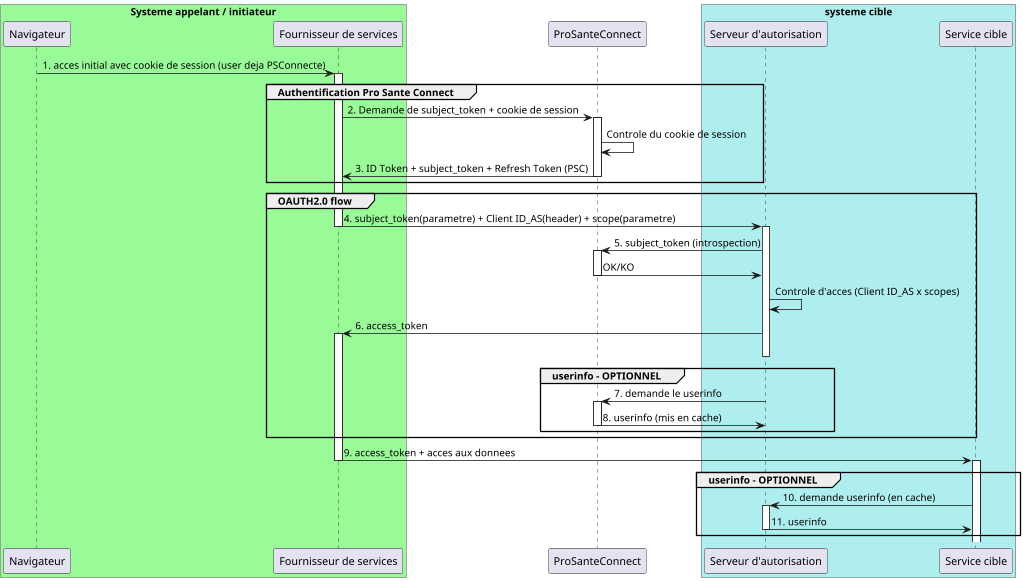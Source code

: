 @startuml
scale 1024*768
box  "Systeme appelant / initiateur" #palegreen
participant "Navigateur" as n
participant "Fournisseur de services" as appserver
end box
participant "ProSanteConnect" as psc
box  "systeme cible" #paleturquoise
participant "Serveur d'autorisation" as AS
participant "Service cible" as API
end box

n->appserver:1. acces initial avec cookie de session (user deja PSConnecte)
	activate appserver
    
    
group Authentification Pro Sante Connect
appserver->psc: 2. Demande de subject_token + cookie de session
	activate psc
psc->psc :Controle du cookie de session
psc->appserver:3. ID Token + subject_token + Refresh Token (PSC)
	deactivate psc
end
    
    
    
    
group OAUTH2.0 flow
appserver -> AS:4. subject_token(parametre) + Client ID_AS(header) + scope(parametre)
	deactivate appserver
    activate AS
AS->psc:5. subject_token (introspection)
	activate psc
psc->AS:OK/KO
	deactivate psc
AS->AS :Controle d'acces (Client ID_AS x scopes)
AS->appserver:6. access_token
	activate appserver
    deactivate AS

group userinfo - OPTIONNEL

AS->psc:7. demande le userinfo
	activate psc
psc->AS: 8. userinfo (mis en cache)
	deactivate psc
end 
end 
appserver->API:9. access_token + acces aux donnees
	deactivate appserver
	activate API

group userinfo - OPTIONNEL
AS<-API:10. demande userinfo (en cache)
	activate AS
AS->API:11. userinfo
	deactivate AS
end

@enduml